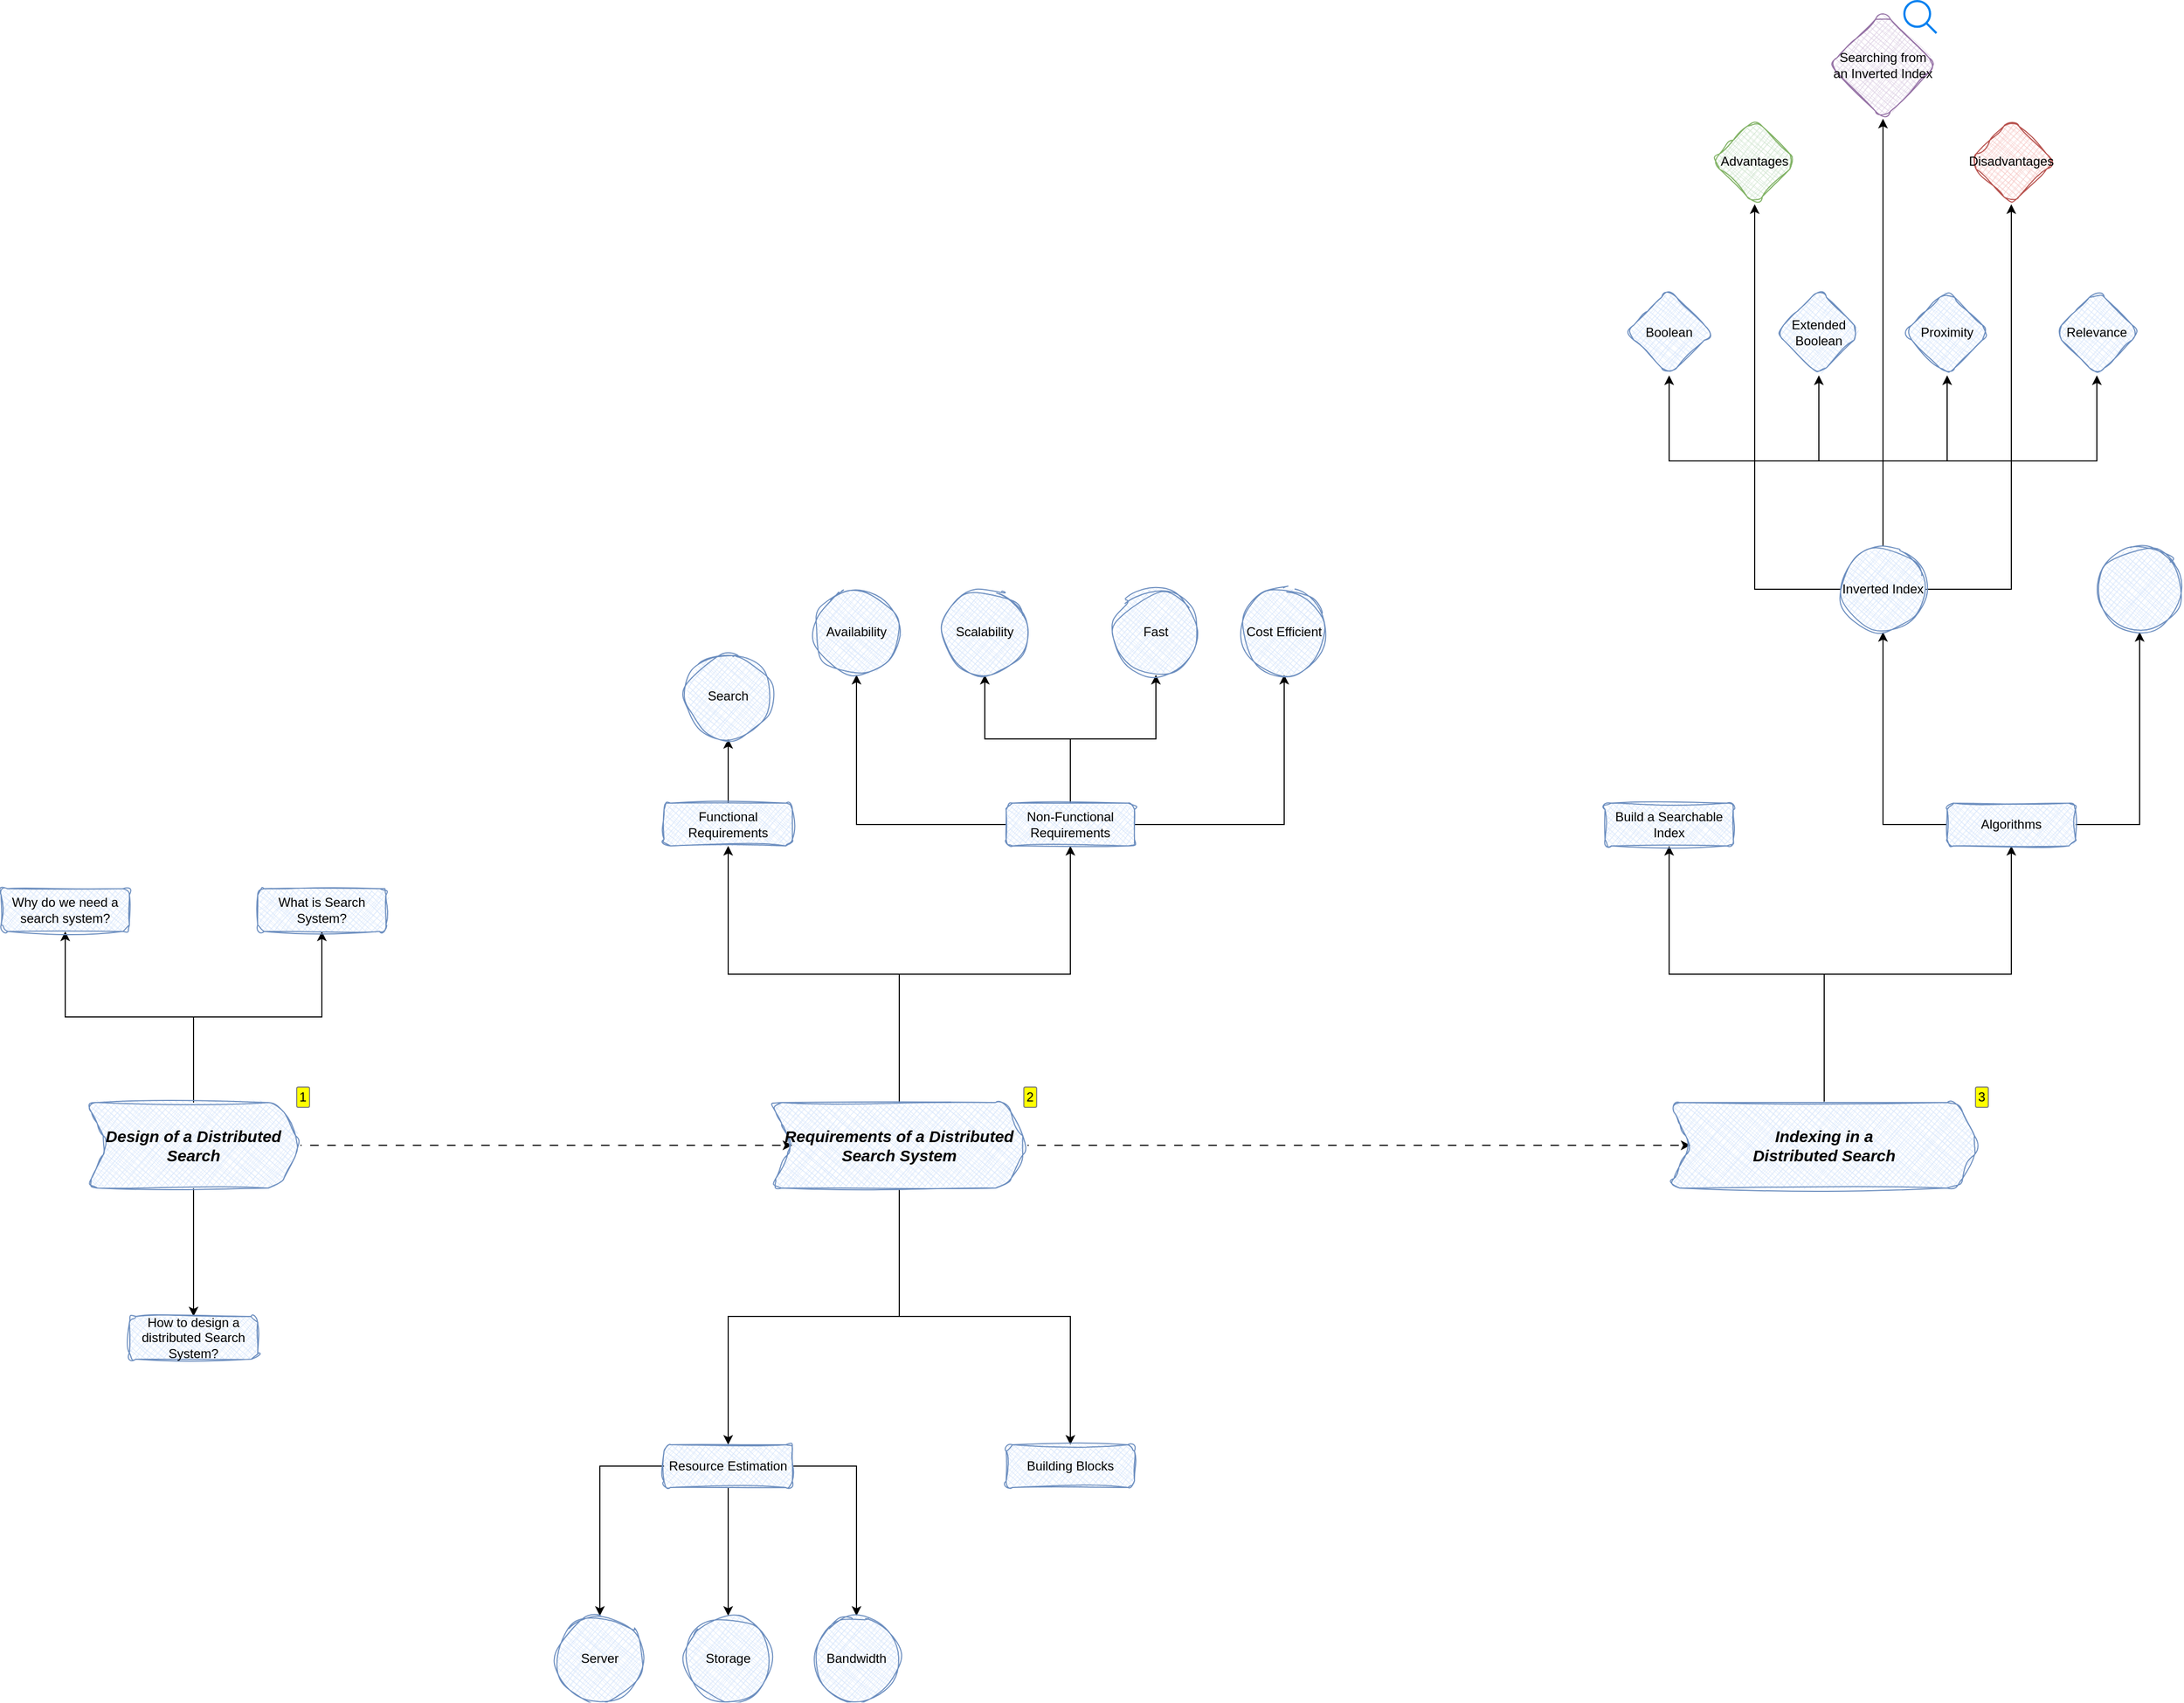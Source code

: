 <mxfile version="24.5.5" type="github">
  <diagram name="Page-1" id="8mzTLpE-g2ia8AFTpS4c">
    <mxGraphModel dx="1195" dy="1732" grid="1" gridSize="10" guides="1" tooltips="1" connect="1" arrows="1" fold="1" page="1" pageScale="1" pageWidth="850" pageHeight="1100" math="0" shadow="0">
      <root>
        <mxCell id="0" />
        <mxCell id="1" parent="0" />
        <mxCell id="wCBr8oGpxHdbUBBWgaJ1-3" value="" style="edgeStyle=orthogonalEdgeStyle;rounded=0;hachureGap=4;orthogonalLoop=1;jettySize=auto;html=1;fontFamily=Architects Daughter;fontSource=https%3A%2F%2Ffonts.googleapis.com%2Fcss%3Ffamily%3DArchitects%2BDaughter;" parent="1" source="wCBr8oGpxHdbUBBWgaJ1-1" target="wCBr8oGpxHdbUBBWgaJ1-2" edge="1">
          <mxGeometry relative="1" as="geometry" />
        </mxCell>
        <mxCell id="wCBr8oGpxHdbUBBWgaJ1-5" value="" style="edgeStyle=orthogonalEdgeStyle;shape=connector;rounded=0;hachureGap=4;orthogonalLoop=1;jettySize=auto;html=1;strokeColor=default;align=center;verticalAlign=middle;fontFamily=Architects Daughter;fontSource=https%3A%2F%2Ffonts.googleapis.com%2Fcss%3Ffamily%3DArchitects%2BDaughter;fontSize=11;fontColor=default;labelBackgroundColor=default;endArrow=classic;" parent="1" source="wCBr8oGpxHdbUBBWgaJ1-1" target="wCBr8oGpxHdbUBBWgaJ1-4" edge="1">
          <mxGeometry relative="1" as="geometry" />
        </mxCell>
        <mxCell id="wCBr8oGpxHdbUBBWgaJ1-7" value="" style="edgeStyle=orthogonalEdgeStyle;shape=connector;rounded=0;hachureGap=4;orthogonalLoop=1;jettySize=auto;html=1;strokeColor=default;align=center;verticalAlign=middle;fontFamily=Architects Daughter;fontSource=https%3A%2F%2Ffonts.googleapis.com%2Fcss%3Ffamily%3DArchitects%2BDaughter;fontSize=11;fontColor=default;labelBackgroundColor=default;endArrow=classic;" parent="1" source="wCBr8oGpxHdbUBBWgaJ1-1" target="wCBr8oGpxHdbUBBWgaJ1-6" edge="1">
          <mxGeometry relative="1" as="geometry" />
        </mxCell>
        <mxCell id="tENt8-ajpYwqjnNaKTEu-1" style="edgeStyle=orthogonalEdgeStyle;rounded=0;hachureGap=4;orthogonalLoop=1;jettySize=auto;html=1;entryX=0;entryY=0.5;entryDx=0;entryDy=0;fontFamily=Architects Daughter;fontSource=https%3A%2F%2Ffonts.googleapis.com%2Fcss%3Ffamily%3DArchitects%2BDaughter;flowAnimation=1;" edge="1" parent="1" source="wCBr8oGpxHdbUBBWgaJ1-1" target="wCBr8oGpxHdbUBBWgaJ1-8">
          <mxGeometry relative="1" as="geometry" />
        </mxCell>
        <mxCell id="wCBr8oGpxHdbUBBWgaJ1-1" value="&lt;font style=&quot;font-size: 15px;&quot;&gt;&lt;b&gt;&lt;i&gt;Design of a Distributed Search&lt;/i&gt;&lt;/b&gt;&lt;/font&gt;" style="shape=step;perimeter=stepPerimeter;whiteSpace=wrap;html=1;fixedSize=1;sketch=1;curveFitting=1;jiggle=2;shadow=0;rounded=1;fillStyle=cross-hatch;fillColor=#dae8fc;strokeColor=#6c8ebf;treeFolding=1;treeMoving=1;enumerate=1;" parent="1" vertex="1">
          <mxGeometry x="240" y="320" width="200" height="80" as="geometry" />
        </mxCell>
        <UserObject label="Why do we need a search system?" tooltip="Nowadays, we see a search bar on almost every website. We use that search bar to pick out relevant content from the enormous amount of content available on that website. A search bar enables us to quickly find what we’re looking for. For example, there are plenty of courses present on the Educative website. If we didn’t have a search feature, users would have to scroll through many pages and read the name of each course to find the one they’re looking for.&#xa;Press&#xa;+&#xa;to interact&#xa;&#xa;Let’s take another example. There are billions of videos uploaded and stored on YouTube. Imagine if YouTube didn’t provide us with a search bar. How would we find a specific video among the millions of videos that have been posted on YouTube over the years? It would take months to navigate through all of those videos and find the one we need. Users find it challenging to find what they’re looking for simply by scrolling around.&#xa;&#xa;Search engines are an even bigger example. We have billions of websites on the Internet. Each website has many web pages and there is plenty of content on each of these web pages. With so much content, the Internet would practically be useless without search engines, and users would end up lost in a sea of irrelevant data. Search engines are, essentially, filters for the massive amount of data available. They let users quickly obtain information that is of true interest without having to sift through too many unnecessary web pages.&#xa;&#xa;Behind every search bar, there is a search system." id="wCBr8oGpxHdbUBBWgaJ1-2">
          <mxCell style="whiteSpace=wrap;html=1;fillColor=#dae8fc;strokeColor=#6c8ebf;sketch=1;curveFitting=1;jiggle=2;shadow=0;rounded=1;fillStyle=cross-hatch;" parent="1" vertex="1">
            <mxGeometry x="160" y="120" width="120" height="40" as="geometry" />
          </mxCell>
        </UserObject>
        <UserObject label="What is Search System?" tooltip="A search system is a system that takes some text input, a search query, from the user and returns the relevant content in a few seconds or less. There are three main components of a search system, namely:&#xa;&#xa;    A crawler, which fetches content and creates documents.&#xa;    An indexer, which builds a searchable index.&#xa;    A searcher, which responds to search queries by running the search query on the index created by the indexer.&#xa;&#xa;The three phases of a search system&#xa;&#xa;Note: We have a separate chapter dedicated to the explanation of the crawler component. In this chapter, we’ll focus on indexing." id="wCBr8oGpxHdbUBBWgaJ1-4">
          <mxCell style="whiteSpace=wrap;html=1;fillColor=#dae8fc;strokeColor=#6c8ebf;sketch=1;curveFitting=1;jiggle=2;shadow=0;rounded=1;fillStyle=cross-hatch;" parent="1" vertex="1">
            <mxGeometry x="400" y="120" width="120" height="40" as="geometry" />
          </mxCell>
        </UserObject>
        <UserObject label="&lt;div&gt;How to design a distributed Search System?&lt;/div&gt;" tooltip="We divided the design of a distributed search system into five lessons:&#xa;&#xa;    Requirements: In this lesson, we list the functional and non-functional requirements of a distributed search system. We also estimate our system’s resources, such as servers, storage, and the bandwidth needed to serve a number of queries.&#xa;    Indexing: This lesson provides us with background knowledge on the process of indexing with the help of an example. After discussing indexing, we also look into a centralized architecture of distributed search systems.&#xa;    Initial design: This lesson consists of the high-level design of our system, its API, and the details of the indexing and searching process.&#xa;    Final design: In this lesson, we evaluate our previous design and revamp it to make it more scalable.&#xa;    Evaluation: This lesson explains how our designed distributed search system fulfills its requirements." id="wCBr8oGpxHdbUBBWgaJ1-6">
          <mxCell style="whiteSpace=wrap;html=1;fillColor=#dae8fc;strokeColor=#6c8ebf;sketch=1;curveFitting=1;jiggle=2;shadow=0;rounded=1;fillStyle=cross-hatch;" parent="1" vertex="1">
            <mxGeometry x="280" y="520" width="120" height="40" as="geometry" />
          </mxCell>
        </UserObject>
        <mxCell id="wCBr8oGpxHdbUBBWgaJ1-10" value="" style="edgeStyle=orthogonalEdgeStyle;shape=connector;rounded=0;hachureGap=4;orthogonalLoop=1;jettySize=auto;html=1;strokeColor=default;align=center;verticalAlign=middle;fontFamily=Architects Daughter;fontSource=https%3A%2F%2Ffonts.googleapis.com%2Fcss%3Ffamily%3DArchitects%2BDaughter;fontSize=11;fontColor=default;labelBackgroundColor=default;endArrow=classic;" parent="1" source="wCBr8oGpxHdbUBBWgaJ1-8" target="wCBr8oGpxHdbUBBWgaJ1-9" edge="1">
          <mxGeometry relative="1" as="geometry" />
        </mxCell>
        <mxCell id="wCBr8oGpxHdbUBBWgaJ1-14" value="" style="edgeStyle=orthogonalEdgeStyle;shape=connector;rounded=0;hachureGap=4;orthogonalLoop=1;jettySize=auto;html=1;strokeColor=default;align=center;verticalAlign=middle;fontFamily=Architects Daughter;fontSource=https%3A%2F%2Ffonts.googleapis.com%2Fcss%3Ffamily%3DArchitects%2BDaughter;fontSize=11;fontColor=default;labelBackgroundColor=default;endArrow=classic;" parent="1" source="wCBr8oGpxHdbUBBWgaJ1-8" target="wCBr8oGpxHdbUBBWgaJ1-13" edge="1">
          <mxGeometry relative="1" as="geometry" />
        </mxCell>
        <mxCell id="wCBr8oGpxHdbUBBWgaJ1-16" value="" style="edgeStyle=orthogonalEdgeStyle;shape=connector;rounded=0;hachureGap=4;orthogonalLoop=1;jettySize=auto;html=1;strokeColor=default;align=center;verticalAlign=middle;fontFamily=Architects Daughter;fontSource=https%3A%2F%2Ffonts.googleapis.com%2Fcss%3Ffamily%3DArchitects%2BDaughter;fontSize=11;fontColor=default;labelBackgroundColor=default;endArrow=classic;" parent="1" source="wCBr8oGpxHdbUBBWgaJ1-8" target="wCBr8oGpxHdbUBBWgaJ1-15" edge="1">
          <mxGeometry relative="1" as="geometry" />
        </mxCell>
        <mxCell id="wCBr8oGpxHdbUBBWgaJ1-18" value="" style="edgeStyle=orthogonalEdgeStyle;shape=connector;rounded=0;hachureGap=4;orthogonalLoop=1;jettySize=auto;html=1;strokeColor=default;align=center;verticalAlign=middle;fontFamily=Architects Daughter;fontSource=https%3A%2F%2Ffonts.googleapis.com%2Fcss%3Ffamily%3DArchitects%2BDaughter;fontSize=11;fontColor=default;labelBackgroundColor=default;endArrow=classic;" parent="1" source="wCBr8oGpxHdbUBBWgaJ1-8" target="wCBr8oGpxHdbUBBWgaJ1-17" edge="1">
          <mxGeometry relative="1" as="geometry" />
        </mxCell>
        <mxCell id="tENt8-ajpYwqjnNaKTEu-3" style="edgeStyle=orthogonalEdgeStyle;shape=connector;rounded=0;hachureGap=4;orthogonalLoop=1;jettySize=auto;html=1;strokeColor=default;align=center;verticalAlign=middle;fontFamily=Architects Daughter;fontSource=https%3A%2F%2Ffonts.googleapis.com%2Fcss%3Ffamily%3DArchitects%2BDaughter;fontSize=11;fontColor=default;labelBackgroundColor=default;endArrow=classic;flowAnimation=1;" edge="1" parent="1" source="wCBr8oGpxHdbUBBWgaJ1-8" target="tENt8-ajpYwqjnNaKTEu-2">
          <mxGeometry relative="1" as="geometry" />
        </mxCell>
        <mxCell id="wCBr8oGpxHdbUBBWgaJ1-8" value="&lt;b&gt;&lt;font style=&quot;font-size: 15px;&quot;&gt;&lt;i&gt;Requirements of a Distributed Search System&lt;br&gt;&lt;/i&gt;&lt;/font&gt;&lt;/b&gt;" style="shape=step;perimeter=stepPerimeter;whiteSpace=wrap;html=1;fixedSize=1;sketch=1;curveFitting=1;jiggle=2;shadow=0;rounded=1;fillStyle=cross-hatch;fillColor=#dae8fc;strokeColor=#6c8ebf;treeFolding=1;treeMoving=1;enumerate=1;" parent="1" vertex="1">
          <mxGeometry x="880" y="320" width="240" height="80" as="geometry" />
        </mxCell>
        <mxCell id="wCBr8oGpxHdbUBBWgaJ1-20" value="" style="edgeStyle=orthogonalEdgeStyle;shape=connector;rounded=0;hachureGap=4;orthogonalLoop=1;jettySize=auto;html=1;strokeColor=default;align=center;verticalAlign=middle;fontFamily=Architects Daughter;fontSource=https%3A%2F%2Ffonts.googleapis.com%2Fcss%3Ffamily%3DArchitects%2BDaughter;fontSize=11;fontColor=default;labelBackgroundColor=default;endArrow=classic;" parent="1" source="wCBr8oGpxHdbUBBWgaJ1-9" target="wCBr8oGpxHdbUBBWgaJ1-19" edge="1">
          <mxGeometry relative="1" as="geometry" />
        </mxCell>
        <mxCell id="wCBr8oGpxHdbUBBWgaJ1-9" value="Functional Requirements" style="whiteSpace=wrap;html=1;fillColor=#dae8fc;strokeColor=#6c8ebf;sketch=1;curveFitting=1;jiggle=2;shadow=0;rounded=1;fillStyle=cross-hatch;" parent="1" vertex="1">
          <mxGeometry x="780" y="40" width="120" height="40" as="geometry" />
        </mxCell>
        <mxCell id="wCBr8oGpxHdbUBBWgaJ1-22" value="" style="edgeStyle=orthogonalEdgeStyle;shape=connector;rounded=0;hachureGap=4;orthogonalLoop=1;jettySize=auto;html=1;strokeColor=default;align=center;verticalAlign=middle;fontFamily=Architects Daughter;fontSource=https%3A%2F%2Ffonts.googleapis.com%2Fcss%3Ffamily%3DArchitects%2BDaughter;fontSize=11;fontColor=default;labelBackgroundColor=default;endArrow=classic;" parent="1" source="wCBr8oGpxHdbUBBWgaJ1-13" target="wCBr8oGpxHdbUBBWgaJ1-21" edge="1">
          <mxGeometry relative="1" as="geometry" />
        </mxCell>
        <mxCell id="wCBr8oGpxHdbUBBWgaJ1-24" value="" style="edgeStyle=orthogonalEdgeStyle;shape=connector;rounded=0;hachureGap=4;orthogonalLoop=1;jettySize=auto;html=1;strokeColor=default;align=center;verticalAlign=middle;fontFamily=Architects Daughter;fontSource=https%3A%2F%2Ffonts.googleapis.com%2Fcss%3Ffamily%3DArchitects%2BDaughter;fontSize=11;fontColor=default;labelBackgroundColor=default;endArrow=classic;" parent="1" source="wCBr8oGpxHdbUBBWgaJ1-13" target="wCBr8oGpxHdbUBBWgaJ1-23" edge="1">
          <mxGeometry relative="1" as="geometry" />
        </mxCell>
        <mxCell id="wCBr8oGpxHdbUBBWgaJ1-26" value="" style="edgeStyle=orthogonalEdgeStyle;shape=connector;rounded=0;hachureGap=4;orthogonalLoop=1;jettySize=auto;html=1;strokeColor=default;align=center;verticalAlign=middle;fontFamily=Architects Daughter;fontSource=https%3A%2F%2Ffonts.googleapis.com%2Fcss%3Ffamily%3DArchitects%2BDaughter;fontSize=11;fontColor=default;labelBackgroundColor=default;endArrow=classic;" parent="1" source="wCBr8oGpxHdbUBBWgaJ1-13" target="wCBr8oGpxHdbUBBWgaJ1-25" edge="1">
          <mxGeometry relative="1" as="geometry" />
        </mxCell>
        <mxCell id="wCBr8oGpxHdbUBBWgaJ1-28" value="" style="edgeStyle=orthogonalEdgeStyle;shape=connector;rounded=0;hachureGap=4;orthogonalLoop=1;jettySize=auto;html=1;strokeColor=default;align=center;verticalAlign=middle;fontFamily=Architects Daughter;fontSource=https%3A%2F%2Ffonts.googleapis.com%2Fcss%3Ffamily%3DArchitects%2BDaughter;fontSize=11;fontColor=default;labelBackgroundColor=default;endArrow=classic;" parent="1" source="wCBr8oGpxHdbUBBWgaJ1-13" target="wCBr8oGpxHdbUBBWgaJ1-27" edge="1">
          <mxGeometry relative="1" as="geometry" />
        </mxCell>
        <mxCell id="wCBr8oGpxHdbUBBWgaJ1-13" value="Non-Functional Requirements" style="whiteSpace=wrap;html=1;fillColor=#dae8fc;strokeColor=#6c8ebf;sketch=1;curveFitting=1;jiggle=2;shadow=0;rounded=1;fillStyle=cross-hatch;" parent="1" vertex="1">
          <mxGeometry x="1100" y="40" width="120" height="40" as="geometry" />
        </mxCell>
        <mxCell id="wCBr8oGpxHdbUBBWgaJ1-30" value="" style="edgeStyle=orthogonalEdgeStyle;shape=connector;rounded=0;hachureGap=4;orthogonalLoop=1;jettySize=auto;html=1;strokeColor=default;align=center;verticalAlign=middle;fontFamily=Architects Daughter;fontSource=https%3A%2F%2Ffonts.googleapis.com%2Fcss%3Ffamily%3DArchitects%2BDaughter;fontSize=11;fontColor=default;labelBackgroundColor=default;endArrow=classic;" parent="1" source="wCBr8oGpxHdbUBBWgaJ1-15" target="wCBr8oGpxHdbUBBWgaJ1-29" edge="1">
          <mxGeometry relative="1" as="geometry" />
        </mxCell>
        <mxCell id="wCBr8oGpxHdbUBBWgaJ1-32" value="" style="edgeStyle=orthogonalEdgeStyle;shape=connector;rounded=0;hachureGap=4;orthogonalLoop=1;jettySize=auto;html=1;strokeColor=default;align=center;verticalAlign=middle;fontFamily=Architects Daughter;fontSource=https%3A%2F%2Ffonts.googleapis.com%2Fcss%3Ffamily%3DArchitects%2BDaughter;fontSize=11;fontColor=default;labelBackgroundColor=default;endArrow=classic;" parent="1" source="wCBr8oGpxHdbUBBWgaJ1-15" target="wCBr8oGpxHdbUBBWgaJ1-31" edge="1">
          <mxGeometry relative="1" as="geometry" />
        </mxCell>
        <mxCell id="wCBr8oGpxHdbUBBWgaJ1-34" value="" style="edgeStyle=orthogonalEdgeStyle;shape=connector;rounded=0;hachureGap=4;orthogonalLoop=1;jettySize=auto;html=1;strokeColor=default;align=center;verticalAlign=middle;fontFamily=Architects Daughter;fontSource=https%3A%2F%2Ffonts.googleapis.com%2Fcss%3Ffamily%3DArchitects%2BDaughter;fontSize=11;fontColor=default;labelBackgroundColor=default;endArrow=classic;" parent="1" source="wCBr8oGpxHdbUBBWgaJ1-15" target="wCBr8oGpxHdbUBBWgaJ1-33" edge="1">
          <mxGeometry relative="1" as="geometry" />
        </mxCell>
        <mxCell id="wCBr8oGpxHdbUBBWgaJ1-15" value="Resource Estimation" style="whiteSpace=wrap;html=1;fillColor=#dae8fc;strokeColor=#6c8ebf;sketch=1;curveFitting=1;jiggle=2;shadow=0;rounded=1;fillStyle=cross-hatch;" parent="1" vertex="1">
          <mxGeometry x="780" y="640" width="120" height="40" as="geometry" />
        </mxCell>
        <UserObject label="Building Blocks" tooltip="We need a distributed storage in our design. Therefore, we can use the blob store, a previously discussed building block, to store the data to be indexed and the index itself. We’ll use a generic term, that is, “distributed storage” instead of the specific term “blob store.”" id="wCBr8oGpxHdbUBBWgaJ1-17">
          <mxCell style="whiteSpace=wrap;html=1;fillColor=#dae8fc;strokeColor=#6c8ebf;sketch=1;curveFitting=1;jiggle=2;shadow=0;rounded=1;fillStyle=cross-hatch;" parent="1" vertex="1">
            <mxGeometry x="1100" y="640" width="120" height="40" as="geometry" />
          </mxCell>
        </UserObject>
        <mxCell id="wCBr8oGpxHdbUBBWgaJ1-19" value="Search" style="ellipse;whiteSpace=wrap;html=1;fillColor=#dae8fc;strokeColor=#6c8ebf;sketch=1;curveFitting=1;jiggle=2;shadow=0;rounded=1;fillStyle=cross-hatch;" parent="1" vertex="1">
          <mxGeometry x="800" y="-100" width="80" height="80" as="geometry" />
        </mxCell>
        <mxCell id="wCBr8oGpxHdbUBBWgaJ1-21" value="Availability" style="ellipse;whiteSpace=wrap;html=1;fillColor=#dae8fc;strokeColor=#6c8ebf;sketch=1;curveFitting=1;jiggle=2;shadow=0;rounded=1;fillStyle=cross-hatch;" parent="1" vertex="1">
          <mxGeometry x="920" y="-160" width="80" height="80" as="geometry" />
        </mxCell>
        <mxCell id="wCBr8oGpxHdbUBBWgaJ1-23" value="Scalability" style="ellipse;whiteSpace=wrap;html=1;fillColor=#dae8fc;strokeColor=#6c8ebf;sketch=1;curveFitting=1;jiggle=2;shadow=0;rounded=1;fillStyle=cross-hatch;" parent="1" vertex="1">
          <mxGeometry x="1040" y="-160" width="80" height="80" as="geometry" />
        </mxCell>
        <mxCell id="wCBr8oGpxHdbUBBWgaJ1-25" value="Fast" style="ellipse;whiteSpace=wrap;html=1;fillColor=#dae8fc;strokeColor=#6c8ebf;sketch=1;curveFitting=1;jiggle=2;shadow=0;rounded=1;fillStyle=cross-hatch;" parent="1" vertex="1">
          <mxGeometry x="1200" y="-160" width="80" height="80" as="geometry" />
        </mxCell>
        <mxCell id="wCBr8oGpxHdbUBBWgaJ1-27" value="Cost Efficient" style="ellipse;whiteSpace=wrap;html=1;fillColor=#dae8fc;strokeColor=#6c8ebf;sketch=1;curveFitting=1;jiggle=2;shadow=0;rounded=1;fillStyle=cross-hatch;" parent="1" vertex="1">
          <mxGeometry x="1320" y="-160" width="80" height="80" as="geometry" />
        </mxCell>
        <UserObject label="Server" tooltip="Let’s estimate the total number of servers, storage, and bandwidth that is required by the distributed search system. We’ll calculate these numbers using an example of a YouTube search.&#xa;Number of servers estimation&#xa;&#xa;To estimate the number of servers, we need to know the number of daily active users of YouTube search feature. Let’s assume that we have 150 million daily active users of YouTube utilizing the search feature. Considering our assumption of using daily active users as a proxy for the number of requests per second to find the number of servers for peak load times, we get 150 million requests per second. Then, we use the following formula to calculate the number of servers:&#xa;Servers needed at peak load=Number of requests/secondRPS of server&#xa;Servers needed at peak load=RPS of serverNumber of requests/second​&#xa;&#xa;Using 64,000 as an estimated RPS of a server from the Back-of-the-envelope Calculations chapter, the required servers are estimated as follows:&#xa;Servers needed at peak load=150 million64,000=2343.75≈2350 servers&#xa;Servers needed at peak load=64,000150 million​=2343.75≈2350 servers&#xa;&#xa;The number of servers required for the YouTube search service&#xa;&#xa;    Note: Concurrent requests significantly impact the number of required servers compared to requests spread over time." id="wCBr8oGpxHdbUBBWgaJ1-29">
          <mxCell style="ellipse;whiteSpace=wrap;html=1;fillColor=#dae8fc;strokeColor=#6c8ebf;sketch=1;curveFitting=1;jiggle=2;shadow=0;rounded=1;fillStyle=cross-hatch;" parent="1" vertex="1">
            <mxGeometry x="680" y="800" width="80" height="80" as="geometry" />
          </mxCell>
        </UserObject>
        <UserObject label="Bandwidth" tooltip="The data is transferred between the user and the server on each search request. We estimate the bandwidth required for the incoming traffic on the server and the outgoing traffic from the server. Here is the formula to calculate the required bandwidth:&#xa;&#xa;Totalbandwidth=Totalrequests_second×Totalquery_size&#xa;Totalbandwidth​=Totalrequests_second​×Totalquery_size​&#xa;&#xa;Incoming traffic&#xa;&#xa;To estimate the incoming traffic bandwidth, we assume the following numbers:&#xa;&#xa;    The number of search requests per day is 150 million.&#xa;    The search query size is 100 Bytes.&#xa;&#xa;We can use the formula given above to calculate the bandwidth required for the incoming traffic.&#xa;Bandwidth Required for Incoming Search Queries per Second&#xa;&#xa;Outgoing traffic&#xa;&#xa;Outgoing traffic is the response that the server returns to the user on the search request. We assume that the number of suggested videos against a search query is 80, and one suggestion is of the size 50 Bytes. Suggestions consist of an ordered list of the video IDs.&#xa;&#xa;To estimate the outgoing traffic bandwidth, we assume the following numbers:&#xa;&#xa;    The number of search requests per day is 150 million.&#xa;    The response size is 4,000 Bytes.&#xa;&#xa;We can use the same formula to calculate the bandwidth required for the outgoing traffic.&#xa;Bandwidth Required for Outgoing Traffic per Second&#xa;Summarizing the bandwidth requirements of a video search&#xa;&#xa;    Note: The bandwidth requirements are relatively modest because we are assuming text results. Many search services can return small thumbnails and other media to enhance the search page. The bandwidth needs per page are intentionally low so that the service can provide near real-time results to the client.&#xa;&#xa;" id="wCBr8oGpxHdbUBBWgaJ1-31">
          <mxCell style="ellipse;whiteSpace=wrap;html=1;fillColor=#dae8fc;strokeColor=#6c8ebf;sketch=1;curveFitting=1;jiggle=2;shadow=0;rounded=1;fillStyle=cross-hatch;" parent="1" vertex="1">
            <mxGeometry x="920" y="800" width="80" height="80" as="geometry" />
          </mxCell>
        </UserObject>
        <UserObject label="Storage" tooltip="Each video’s metadata is stored in a separate JSON document. Each document is uniquely identified by the video ID. This metadata contains the title of the video, its description, the channel name, and a transcript. We assume the following numbers for estimating the storage required to index one video:&#xa;&#xa;    The size of a single JSON document is 200 KB.&#xa;    The number of unique terms or keys extracted from a single JSON document is 1,000.&#xa;    The amount of storage space required to add one term into the index table is 100 Bytes.&#xa;&#xa;The following formula is used to compute the storage required to index one video:&#xa;&#xa;Totalstorage/video=Storage/doc+(Terms/doc×Storage/term)&#xa;Totalstorage/video​=Storage/doc​+(Terms/doc​×Storage/term​)&#xa;Total Storage Required to Index One Video on YouTube&#xa;&#xa;In the table above, we calculate the storage required to index one video. We have already seen that the total storage required per video is 300 KB. Assuming that, on average, the number of videos uploaded per day on YouTube is 6,000, let’s calculate the total storage required to index the videos uploaded per day. The following formula is used to compute the storage required to index the videos uploaded to YouTube in one day:&#xa;&#xa;Totalstorage/day=No. of videos/day×Totalstorage/video&#xa;Totalstorage/day​=No. of videos/day​×Totalstorage/video​&#xa;Total Storage Required to Index Videos per Day on YouTube&#xa;&#xa;The total storage required to index 6,000 videos uploaded per day on YouTube is 1.8 GB. This storage requirement is just an estimation for YouTube. The storage need will increase if we provide a distributed search system as a service to multiple tenants.&#xa;Summarizing the storage requirement of a distributed search system for videos uploaded to YouTube per day" id="wCBr8oGpxHdbUBBWgaJ1-33">
          <mxCell style="ellipse;whiteSpace=wrap;html=1;fillColor=#dae8fc;strokeColor=#6c8ebf;sketch=1;curveFitting=1;jiggle=2;shadow=0;rounded=1;fillStyle=cross-hatch;" parent="1" vertex="1">
            <mxGeometry x="800" y="800" width="80" height="80" as="geometry" />
          </mxCell>
        </UserObject>
        <mxCell id="tENt8-ajpYwqjnNaKTEu-5" value="" style="edgeStyle=orthogonalEdgeStyle;shape=connector;rounded=0;hachureGap=4;orthogonalLoop=1;jettySize=auto;html=1;strokeColor=default;align=center;verticalAlign=middle;fontFamily=Architects Daughter;fontSource=https%3A%2F%2Ffonts.googleapis.com%2Fcss%3Ffamily%3DArchitects%2BDaughter;fontSize=11;fontColor=default;labelBackgroundColor=default;endArrow=classic;flowAnimation=0;" edge="1" parent="1" source="tENt8-ajpYwqjnNaKTEu-2" target="tENt8-ajpYwqjnNaKTEu-4">
          <mxGeometry relative="1" as="geometry" />
        </mxCell>
        <mxCell id="tENt8-ajpYwqjnNaKTEu-7" value="" style="edgeStyle=orthogonalEdgeStyle;shape=connector;rounded=0;hachureGap=4;orthogonalLoop=1;jettySize=auto;html=1;strokeColor=default;align=center;verticalAlign=middle;fontFamily=Architects Daughter;fontSource=https%3A%2F%2Ffonts.googleapis.com%2Fcss%3Ffamily%3DArchitects%2BDaughter;fontSize=11;fontColor=default;labelBackgroundColor=default;endArrow=classic;flowAnimation=0;" edge="1" parent="1" source="tENt8-ajpYwqjnNaKTEu-2" target="tENt8-ajpYwqjnNaKTEu-6">
          <mxGeometry relative="1" as="geometry" />
        </mxCell>
        <UserObject label="&lt;b&gt;&lt;font style=&quot;font-size: 15px;&quot;&gt;&lt;i&gt;Indexing in a &lt;br&gt;Distributed Search&lt;br&gt;&lt;/i&gt;&lt;/font&gt;&lt;/b&gt;" tooltip="Indexing is the organization and manipulation of data that’s done to facilitate fast and accurate information retrieval." id="tENt8-ajpYwqjnNaKTEu-2">
          <mxCell style="shape=step;perimeter=stepPerimeter;whiteSpace=wrap;html=1;fixedSize=1;sketch=1;curveFitting=1;jiggle=2;shadow=0;rounded=1;fillStyle=cross-hatch;fillColor=#dae8fc;strokeColor=#6c8ebf;treeFolding=1;treeMoving=1;enumerate=1;" vertex="1" parent="1">
            <mxGeometry x="1720" y="320" width="290" height="80" as="geometry" />
          </mxCell>
        </UserObject>
        <UserObject label="Build a Searchable Index" tooltip="The simplest way to build a searchable index is to assign a unique ID to each document and store it in a database table, as shown in the following table. The first column in the table is the ID of the text and the second column contains the text from each document.&#xa;Simple Document Index&#xa;&#xa;ID&#xa;&#x9;&#xa;&#xa;Document Content&#xa;&#xa;1&#xa;&#x9;&#xa;&#xa;Elasticsearch is the distributed and analytics engine that is based on REST APIs. &#xa;&#xa;2&#xa;&#x9;&#xa;&#xa;Elasticsearch is a Lucene library-based search engine. &#xa;&#xa;3&#xa;&#x9;&#xa;&#xa;Elasticsearch is a distributed search and analytics engine built on Apache Lucene.&#xa;&#xa;The size of the table given above would vary, depending on the number of documents we have and the size of those documents. The table above is just an example, and the content from each document only consists of one or two sentences. With an actual, real-world example, the content of every document in the table could be pages long. This would make our table quite large. Running a search query on the document-level index given above isn’t a fast process. On each search request, we have to traverse all the documents and count the occurrence of the search string in each document.&#xa;&#xa;    Note: For a fuzzy search, we also have to perform different pattern-matching queries. Many strings in the documents would somehow match the searched string. First, we must find the unique candidate strings by traversing all of the documents. Then, we must single out the most approximate matched string out of these strings. We also have to find the occurrence of the most matched string in each document. This means that each search query takes a long time.&#xa;&#xa;The response time to a search query depends on a few factors:&#xa;&#xa;    The data organization strategy in the database.&#xa;    The size of the data.&#xa;    The processing speed and the RAM of the machine that’s used to build the index and process the search query.&#xa;&#xa;Running search queries on billions of documents that are document-level indexed will be a slowprocess, which may take many minutes, or even hours. Let’s look at another data organization and processing technique that helps reduce the search time.&#xa;" id="tENt8-ajpYwqjnNaKTEu-4">
          <mxCell style="whiteSpace=wrap;html=1;fillColor=#dae8fc;strokeColor=#6c8ebf;sketch=1;curveFitting=1;jiggle=2;shadow=0;rounded=1;fillStyle=cross-hatch;" vertex="1" parent="1">
            <mxGeometry x="1660" y="40" width="120" height="40" as="geometry" />
          </mxCell>
        </UserObject>
        <mxCell id="tENt8-ajpYwqjnNaKTEu-9" value="" style="edgeStyle=orthogonalEdgeStyle;shape=connector;rounded=0;hachureGap=4;orthogonalLoop=1;jettySize=auto;html=1;strokeColor=default;align=center;verticalAlign=middle;fontFamily=Architects Daughter;fontSource=https%3A%2F%2Ffonts.googleapis.com%2Fcss%3Ffamily%3DArchitects%2BDaughter;fontSize=11;fontColor=default;labelBackgroundColor=default;endArrow=classic;flowAnimation=0;" edge="1" parent="1" source="tENt8-ajpYwqjnNaKTEu-6" target="tENt8-ajpYwqjnNaKTEu-8">
          <mxGeometry relative="1" as="geometry" />
        </mxCell>
        <mxCell id="tENt8-ajpYwqjnNaKTEu-11" value="" style="edgeStyle=orthogonalEdgeStyle;shape=connector;rounded=0;hachureGap=4;orthogonalLoop=1;jettySize=auto;html=1;strokeColor=default;align=center;verticalAlign=middle;fontFamily=Architects Daughter;fontSource=https%3A%2F%2Ffonts.googleapis.com%2Fcss%3Ffamily%3DArchitects%2BDaughter;fontSize=11;fontColor=default;labelBackgroundColor=default;endArrow=classic;flowAnimation=0;" edge="1" parent="1" source="tENt8-ajpYwqjnNaKTEu-6" target="tENt8-ajpYwqjnNaKTEu-10">
          <mxGeometry relative="1" as="geometry" />
        </mxCell>
        <mxCell id="tENt8-ajpYwqjnNaKTEu-6" value="Algorithms" style="whiteSpace=wrap;html=1;fillColor=#dae8fc;strokeColor=#6c8ebf;sketch=1;curveFitting=1;jiggle=2;shadow=0;rounded=1;fillStyle=cross-hatch;" vertex="1" parent="1">
          <mxGeometry x="1980" y="40" width="120" height="40" as="geometry" />
        </mxCell>
        <mxCell id="tENt8-ajpYwqjnNaKTEu-8" value="" style="ellipse;whiteSpace=wrap;html=1;fillColor=#dae8fc;strokeColor=#6c8ebf;sketch=1;curveFitting=1;jiggle=2;shadow=0;rounded=1;fillStyle=cross-hatch;" vertex="1" parent="1">
          <mxGeometry x="2120" y="-200" width="80" height="80" as="geometry" />
        </mxCell>
        <mxCell id="tENt8-ajpYwqjnNaKTEu-13" value="" style="edgeStyle=orthogonalEdgeStyle;shape=connector;rounded=0;hachureGap=4;orthogonalLoop=1;jettySize=auto;html=1;strokeColor=default;align=center;verticalAlign=middle;fontFamily=Architects Daughter;fontSource=https%3A%2F%2Ffonts.googleapis.com%2Fcss%3Ffamily%3DArchitects%2BDaughter;fontSize=11;fontColor=default;labelBackgroundColor=default;endArrow=classic;flowAnimation=0;" edge="1" parent="1" source="tENt8-ajpYwqjnNaKTEu-10" target="tENt8-ajpYwqjnNaKTEu-12">
          <mxGeometry relative="1" as="geometry">
            <Array as="points">
              <mxPoint x="1920" y="-280" />
              <mxPoint x="1720" y="-280" />
            </Array>
          </mxGeometry>
        </mxCell>
        <mxCell id="tENt8-ajpYwqjnNaKTEu-15" value="" style="edgeStyle=orthogonalEdgeStyle;shape=connector;rounded=0;hachureGap=4;orthogonalLoop=1;jettySize=auto;html=1;strokeColor=default;align=center;verticalAlign=middle;fontFamily=Architects Daughter;fontSource=https%3A%2F%2Ffonts.googleapis.com%2Fcss%3Ffamily%3DArchitects%2BDaughter;fontSize=11;fontColor=default;labelBackgroundColor=default;endArrow=classic;flowAnimation=0;" edge="1" parent="1" source="tENt8-ajpYwqjnNaKTEu-10" target="tENt8-ajpYwqjnNaKTEu-14">
          <mxGeometry relative="1" as="geometry" />
        </mxCell>
        <mxCell id="tENt8-ajpYwqjnNaKTEu-17" value="" style="edgeStyle=orthogonalEdgeStyle;shape=connector;rounded=0;hachureGap=4;orthogonalLoop=1;jettySize=auto;html=1;strokeColor=default;align=center;verticalAlign=middle;fontFamily=Architects Daughter;fontSource=https%3A%2F%2Ffonts.googleapis.com%2Fcss%3Ffamily%3DArchitects%2BDaughter;fontSize=11;fontColor=default;labelBackgroundColor=default;endArrow=classic;flowAnimation=0;" edge="1" parent="1" source="tENt8-ajpYwqjnNaKTEu-10" target="tENt8-ajpYwqjnNaKTEu-16">
          <mxGeometry relative="1" as="geometry" />
        </mxCell>
        <mxCell id="tENt8-ajpYwqjnNaKTEu-19" value="" style="edgeStyle=orthogonalEdgeStyle;shape=connector;rounded=0;hachureGap=4;orthogonalLoop=1;jettySize=auto;html=1;strokeColor=default;align=center;verticalAlign=middle;fontFamily=Architects Daughter;fontSource=https%3A%2F%2Ffonts.googleapis.com%2Fcss%3Ffamily%3DArchitects%2BDaughter;fontSize=11;fontColor=default;labelBackgroundColor=default;endArrow=classic;flowAnimation=0;entryX=0.5;entryY=1;entryDx=0;entryDy=0;" edge="1" parent="1" source="tENt8-ajpYwqjnNaKTEu-10" target="tENt8-ajpYwqjnNaKTEu-18">
          <mxGeometry relative="1" as="geometry">
            <Array as="points">
              <mxPoint x="1920" y="-280" />
              <mxPoint x="2120" y="-280" />
            </Array>
          </mxGeometry>
        </mxCell>
        <mxCell id="tENt8-ajpYwqjnNaKTEu-23" value="" style="edgeStyle=orthogonalEdgeStyle;shape=connector;rounded=0;hachureGap=4;orthogonalLoop=1;jettySize=auto;html=1;strokeColor=default;align=center;verticalAlign=middle;fontFamily=Architects Daughter;fontSource=https%3A%2F%2Ffonts.googleapis.com%2Fcss%3Ffamily%3DArchitects%2BDaughter;fontSize=11;fontColor=default;labelBackgroundColor=default;endArrow=classic;flowAnimation=0;" edge="1" parent="1" source="tENt8-ajpYwqjnNaKTEu-10" target="tENt8-ajpYwqjnNaKTEu-22">
          <mxGeometry relative="1" as="geometry" />
        </mxCell>
        <mxCell id="tENt8-ajpYwqjnNaKTEu-25" value="" style="edgeStyle=orthogonalEdgeStyle;shape=connector;rounded=0;hachureGap=4;orthogonalLoop=1;jettySize=auto;html=1;strokeColor=default;align=center;verticalAlign=middle;fontFamily=Architects Daughter;fontSource=https%3A%2F%2Ffonts.googleapis.com%2Fcss%3Ffamily%3DArchitects%2BDaughter;fontSize=11;fontColor=default;labelBackgroundColor=default;endArrow=classic;flowAnimation=0;" edge="1" parent="1" source="tENt8-ajpYwqjnNaKTEu-10" target="tENt8-ajpYwqjnNaKTEu-24">
          <mxGeometry relative="1" as="geometry" />
        </mxCell>
        <mxCell id="tENt8-ajpYwqjnNaKTEu-27" value="" style="edgeStyle=orthogonalEdgeStyle;shape=connector;rounded=0;hachureGap=4;orthogonalLoop=1;jettySize=auto;html=1;strokeColor=default;align=center;verticalAlign=middle;fontFamily=Architects Daughter;fontSource=https%3A%2F%2Ffonts.googleapis.com%2Fcss%3Ffamily%3DArchitects%2BDaughter;fontSize=11;fontColor=default;labelBackgroundColor=default;endArrow=classic;flowAnimation=0;" edge="1" parent="1" source="tENt8-ajpYwqjnNaKTEu-10" target="tENt8-ajpYwqjnNaKTEu-26">
          <mxGeometry relative="1" as="geometry" />
        </mxCell>
        <UserObject label="Inverted Index" tooltip="An inverted index is a HashMap-like data structure that employs a document-term matrix. Instead of storing the complete document as it is, it splits the documents into individual words. After this, the document-term matrix identifies unique words and discards frequently occurring words like “to,” “they,” “the,” “is,” and so on. Frequently occurring words like those are called terms. The document-term matrix maintains a term-level index through this identification of unique words and deletion of unnecessary terms.&#xa;&#xa;For each term, the index computes the following information:&#xa;&#xa;    The list of documents in which the term appeared.&#xa;    The frequency with which the term appears in each document.&#xa;    The position of the term in each document.&#xa;&#xa;Inverted Index&#xa;&#xa;Term&#xa;&#x9;&#xa;&#xa;Mapping&#xa;&#xa;( [doc], [freq], [[loc])&#xa;&#xa;elasticsearch&#xa;&#x9;&#xa;&#xa;( [1, 2, 3], [1, 1, 1], [[1], [1], [1]] )&#xa;&#xa;distributed&#xa;&#x9;&#xa;&#xa;( [1, 3], [1, 1], [[4], [4]] )&#xa;&#xa;restful&#xa;&#x9;&#xa;&#xa;( [1], [1], [[5]] )&#xa;&#xa;search&#xa;&#x9;&#xa;&#xa;( [1, 2, 3], [1, 1, 1], [[6], [4], [5]] )&#xa;&#xa;analytics&#xa;&#x9;&#xa;&#xa;( [1, 3], [1, 1], [[8], [7]] )&#xa;&#xa;engine&#xa;&#x9;&#xa;&#xa;( [1, 2, 3], [1, 1, 1], [[9], [5], [8]] )&#xa;&#xa;heart&#xa;&#x9;&#xa;&#xa;( [1], [1], [[12]] )&#xa;&#xa;elastic&#xa;&#x9;&#xa;&#xa;( [1], [1], [[15]] )&#xa;&#xa;stack&#xa;&#x9;&#xa;&#xa;( [1], [1], [[16]] )&#xa;&#xa;lucene&#xa;&#x9;&#xa;&#xa;( [2, 3], [1, 1], [[9], [12]] )&#xa;&#xa;library&#xa;&#x9;&#xa;&#xa;( [2], [1], [[10]] )&#xa;&#xa;Apache&#xa;&#x9;&#xa;&#xa;( [3], [1], [[11]] )&#xa;&#xa;In the table above, the “Term” column contains all the unique terms that are extracted from all of the documents. Each entry in the “Mapping” column consists of three lists:&#xa;&#xa;    A list of documents in which the term appeared.&#xa;    A list that counts the frequency with which the term appears in each document.&#xa;    A two-dimensional list that pinpoints the position of the term in each document. A term can appear multiple times in a single document, which is why a two-dimensional list is used.&#xa;&#xa;    Note: Instead of lists, the mappings could also be in the form of tuples— such as doc, freq, and loc.&#xa;&#xa;Inverted index is one of the most popular index mechanisms used in document retrieval. It enables efficient implementation of boolean, extended boolean, proximity, relevance, and many other types of search algorithms.&#xa;&#xa;Advantages of using an inverted index&#xa;&#xa;    An inverted index facilitates full-text searches.&#xa;    An inverted index reduces the time of counting the occurrence of a word in each document at the run time because we have mappings against each term.&#xa;&#xa;Disadvantages of using an inverted index&#xa;&#xa;    There is storage overhead for maintaining the inverted index along with the actual documents. However, we reduce the search time.&#xa;    Maintenance costs (processing) on adding, updating, or deleting a document. To add a document, we extract terms from the document. Then, for each extracted term, we either add a new row in the inverted index or update an existing one if that term already has an entry in the inverted index. Similarly, for deleting a document, we conduct processing to find the entries in the inverted index for the deleted document’s terms and update the inverted index accordingly." id="tENt8-ajpYwqjnNaKTEu-10">
          <mxCell style="ellipse;whiteSpace=wrap;html=1;fillColor=#dae8fc;strokeColor=#6c8ebf;sketch=1;curveFitting=1;jiggle=2;shadow=0;rounded=1;fillStyle=cross-hatch;" vertex="1" parent="1">
            <mxGeometry x="1880" y="-200" width="80" height="80" as="geometry" />
          </mxCell>
        </UserObject>
        <mxCell id="tENt8-ajpYwqjnNaKTEu-12" value="Boolean" style="rhombus;whiteSpace=wrap;html=1;fillColor=#dae8fc;strokeColor=#6c8ebf;sketch=1;curveFitting=1;jiggle=2;shadow=0;rounded=1;fillStyle=cross-hatch;" vertex="1" parent="1">
          <mxGeometry x="1680" y="-440" width="80" height="80" as="geometry" />
        </mxCell>
        <mxCell id="tENt8-ajpYwqjnNaKTEu-14" value="Extended &lt;br&gt;Boolean" style="rhombus;whiteSpace=wrap;html=1;fillColor=#dae8fc;strokeColor=#6c8ebf;sketch=1;curveFitting=1;jiggle=2;shadow=0;rounded=1;fillStyle=cross-hatch;" vertex="1" parent="1">
          <mxGeometry x="1820" y="-440" width="80" height="80" as="geometry" />
        </mxCell>
        <mxCell id="tENt8-ajpYwqjnNaKTEu-16" value="Proximity" style="rhombus;whiteSpace=wrap;html=1;fillColor=#dae8fc;strokeColor=#6c8ebf;sketch=1;curveFitting=1;jiggle=2;shadow=0;rounded=1;fillStyle=cross-hatch;" vertex="1" parent="1">
          <mxGeometry x="1940" y="-440" width="80" height="80" as="geometry" />
        </mxCell>
        <mxCell id="tENt8-ajpYwqjnNaKTEu-18" value="Relevance" style="rhombus;whiteSpace=wrap;html=1;fillColor=#dae8fc;strokeColor=#6c8ebf;sketch=1;curveFitting=1;jiggle=2;shadow=0;rounded=1;fillStyle=cross-hatch;" vertex="1" parent="1">
          <mxGeometry x="2080" y="-440" width="80" height="80" as="geometry" />
        </mxCell>
        <UserObject label="Disadvantages" tooltip="Disadvantages of using an inverted index&#xa;&#xa;    There is storage overhead for maintaining the inverted index along with the actual documents. However, we reduce the search time.&#xa;    Maintenance costs (processing) on adding, updating, or deleting a document. To add a document, we extract terms from the document. Then, for each extracted term, we either add a new row in the inverted index or update an existing one if that term already has an entry in the inverted index. Similarly, for deleting a document, we conduct processing to find the entries in the inverted index for the deleted document’s terms and update the inverted index accordingly.&#xa;" id="tENt8-ajpYwqjnNaKTEu-22">
          <mxCell style="rhombus;whiteSpace=wrap;html=1;fillColor=#f8cecc;strokeColor=#b85450;sketch=1;curveFitting=1;jiggle=2;shadow=0;rounded=1;fillStyle=cross-hatch;" vertex="1" parent="1">
            <mxGeometry x="2000" y="-600" width="80" height="80" as="geometry" />
          </mxCell>
        </UserObject>
        <UserObject label="Advantages" tooltip="Advantages of using an inverted index&#xa;&#xa;    An inverted index facilitates full-text searches.&#xa;    An inverted index reduces the time of counting the occurrence of a word in each document at the run time because we have mappings against each term.&#xa;" id="tENt8-ajpYwqjnNaKTEu-24">
          <mxCell style="rhombus;whiteSpace=wrap;html=1;fillColor=#d5e8d4;strokeColor=#82b366;sketch=1;curveFitting=1;jiggle=2;shadow=0;rounded=1;fillStyle=cross-hatch;" vertex="1" parent="1">
            <mxGeometry x="1760" y="-600" width="80" height="80" as="geometry" />
          </mxCell>
        </UserObject>
        <UserObject label="Searching from an Inverted Index" tooltip="Consider a system that has the following mappings when we search for the word “search engine:”&#xa;&#xa;Term&#xa;&#x9;&#xa;&#xa;Mapping&#xa;&#xa;search&#xa;&#x9;&#xa;&#xa;( [1, 2, 3], [1, 1, 1], [[6], [4], [5]] )&#xa;&#xa;engine&#xa;&#x9;&#xa;&#xa;( [1, 2, 3], [1, 1, 1], [[9], [5], [8]] )&#xa;&#xa;Both of these words are found in documents 1, 2, and 3. Both words appear once in each document.&#xa;&#xa;The word “search” is located at position 6 in document 1, at position 4 in document 2, and position 5 in document 3.&#xa;&#xa;The word “engine” is located at position 9 in document 1, position 5 in document 2, and position 8 in document 3.&#xa;&#xa;A single term can appear in millions of documents. Thus, the list of documents returned against a search query could be very long.&#xa;Question&#xa;&#xa;Would this technique work when too many documents are found against a single term?&#xa;Hide Answer&#xa;&#xa;It probably wouldn’t work to return all the documents that are found. Instead, we should sort them based on the relevance to the search query. The top results should be returned to the user, instead of returning all the documents.&#xa;" id="tENt8-ajpYwqjnNaKTEu-26">
          <mxCell style="rhombus;whiteSpace=wrap;html=1;fillColor=#e1d5e7;strokeColor=#9673a6;sketch=1;curveFitting=1;jiggle=2;shadow=0;rounded=1;fillStyle=cross-hatch;" vertex="1" parent="1">
            <mxGeometry x="1870" y="-700" width="100" height="100" as="geometry" />
          </mxCell>
        </UserObject>
        <mxCell id="tENt8-ajpYwqjnNaKTEu-28" value="" style="html=1;verticalLabelPosition=bottom;align=center;labelBackgroundColor=#ffffff;verticalAlign=top;strokeWidth=2;strokeColor=#0080F0;shadow=0;dashed=0;shape=mxgraph.ios7.icons.looking_glass;hachureGap=4;fontFamily=Architects Daughter;fontSource=https%3A%2F%2Ffonts.googleapis.com%2Fcss%3Ffamily%3DArchitects%2BDaughter;fontSize=11;fontColor=default;" vertex="1" parent="1">
          <mxGeometry x="1940" y="-710" width="30" height="30" as="geometry" />
        </mxCell>
      </root>
    </mxGraphModel>
  </diagram>
</mxfile>
